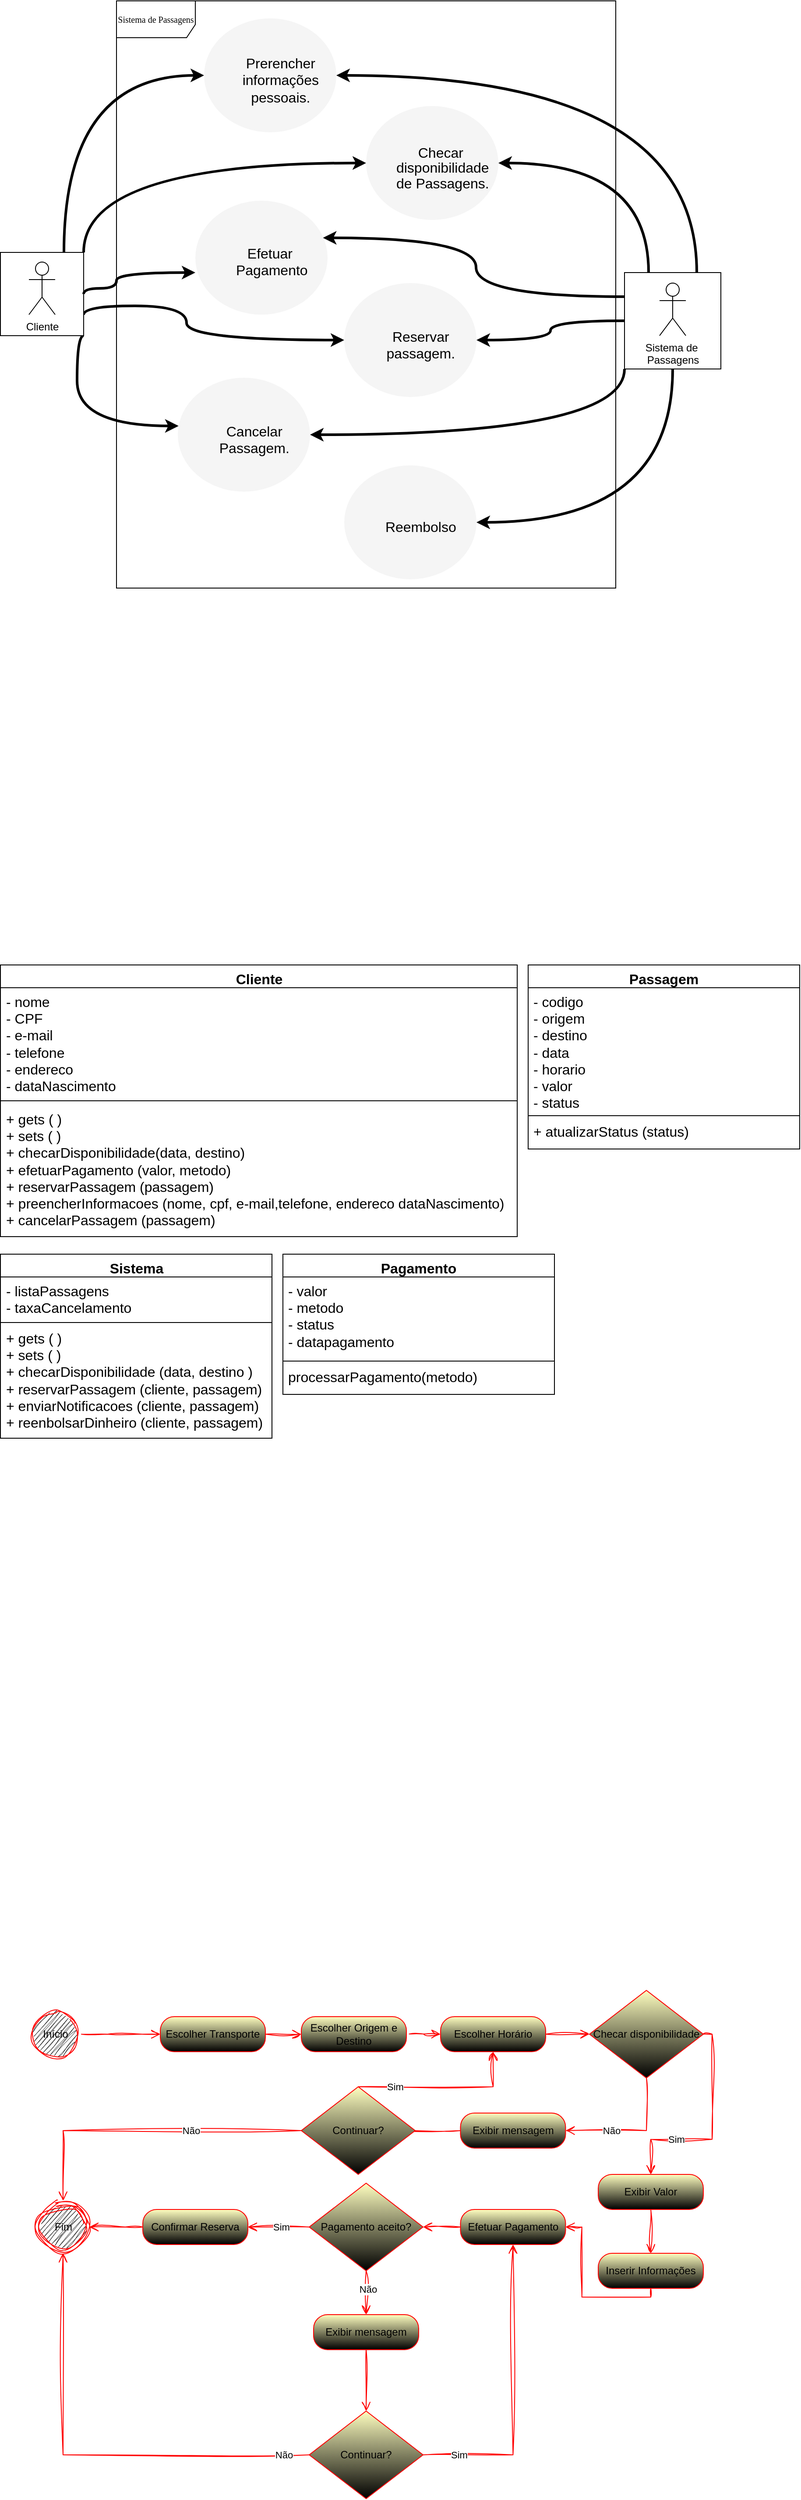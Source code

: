 <mxfile version="24.6.4" type="device">
  <diagram name="Page-1" id="c4acf3e9-155e-7222-9cf6-157b1a14988f">
    <mxGraphModel dx="1154" dy="600" grid="1" gridSize="10" guides="1" tooltips="1" connect="1" arrows="1" fold="1" page="0" pageScale="1" pageWidth="850" pageHeight="1100" background="none" math="0" shadow="0">
      <root>
        <mxCell id="0" />
        <mxCell id="1" parent="0" />
        <mxCell id="17acba5748e5396b-1" value="Sistema de Passagens" style="shape=umlFrame;whiteSpace=wrap;html=1;rounded=0;shadow=0;comic=0;labelBackgroundColor=none;strokeWidth=1;fontFamily=Verdana;fontSize=10;align=center;width=90;height=42;fillColor=default;" parent="1" vertex="1">
          <mxGeometry x="140" y="20" width="570" height="670" as="geometry" />
        </mxCell>
        <mxCell id="Fdu1VRGCA2Ps9BTlmuT--30" style="edgeStyle=orthogonalEdgeStyle;shape=connector;curved=1;rounded=0;orthogonalLoop=1;jettySize=auto;html=1;exitX=0.75;exitY=0;exitDx=0;exitDy=0;entryX=1;entryY=0.5;entryDx=0;entryDy=0;strokeColor=default;strokeWidth=3;align=center;verticalAlign=middle;fontFamily=Helvetica;fontSize=11;fontColor=default;labelBackgroundColor=default;endArrow=classic;" parent="1" source="Fdu1VRGCA2Ps9BTlmuT--29" target="Fdu1VRGCA2Ps9BTlmuT--11" edge="1">
          <mxGeometry relative="1" as="geometry" />
        </mxCell>
        <mxCell id="Fdu1VRGCA2Ps9BTlmuT--31" style="edgeStyle=orthogonalEdgeStyle;shape=connector;curved=1;rounded=0;orthogonalLoop=1;jettySize=auto;html=1;exitX=0.25;exitY=0;exitDx=0;exitDy=0;entryX=1;entryY=0.5;entryDx=0;entryDy=0;strokeColor=default;strokeWidth=3;align=center;verticalAlign=middle;fontFamily=Helvetica;fontSize=11;fontColor=default;labelBackgroundColor=default;endArrow=classic;" parent="1" source="Fdu1VRGCA2Ps9BTlmuT--29" target="Fdu1VRGCA2Ps9BTlmuT--7" edge="1">
          <mxGeometry relative="1" as="geometry" />
        </mxCell>
        <mxCell id="Fdu1VRGCA2Ps9BTlmuT--33" style="edgeStyle=orthogonalEdgeStyle;shape=connector;curved=1;rounded=0;orthogonalLoop=1;jettySize=auto;html=1;exitX=0;exitY=0.5;exitDx=0;exitDy=0;strokeColor=default;strokeWidth=3;align=center;verticalAlign=middle;fontFamily=Helvetica;fontSize=11;fontColor=default;labelBackgroundColor=default;endArrow=classic;" parent="1" source="Fdu1VRGCA2Ps9BTlmuT--29" target="Fdu1VRGCA2Ps9BTlmuT--10" edge="1">
          <mxGeometry relative="1" as="geometry" />
        </mxCell>
        <mxCell id="Fdu1VRGCA2Ps9BTlmuT--34" style="edgeStyle=orthogonalEdgeStyle;shape=connector;curved=1;rounded=0;orthogonalLoop=1;jettySize=auto;html=1;exitX=0;exitY=1;exitDx=0;exitDy=0;entryX=1;entryY=0.5;entryDx=0;entryDy=0;strokeColor=default;strokeWidth=3;align=center;verticalAlign=middle;fontFamily=Helvetica;fontSize=11;fontColor=default;labelBackgroundColor=default;endArrow=classic;" parent="1" source="Fdu1VRGCA2Ps9BTlmuT--29" target="Fdu1VRGCA2Ps9BTlmuT--12" edge="1">
          <mxGeometry relative="1" as="geometry" />
        </mxCell>
        <mxCell id="Fdu1VRGCA2Ps9BTlmuT--35" style="edgeStyle=orthogonalEdgeStyle;shape=connector;curved=1;rounded=0;orthogonalLoop=1;jettySize=auto;html=1;exitX=0.5;exitY=1;exitDx=0;exitDy=0;entryX=1;entryY=0.5;entryDx=0;entryDy=0;strokeColor=default;strokeWidth=3;align=center;verticalAlign=middle;fontFamily=Helvetica;fontSize=11;fontColor=default;labelBackgroundColor=default;endArrow=classic;" parent="1" source="Fdu1VRGCA2Ps9BTlmuT--29" target="Fdu1VRGCA2Ps9BTlmuT--14" edge="1">
          <mxGeometry relative="1" as="geometry" />
        </mxCell>
        <mxCell id="Fdu1VRGCA2Ps9BTlmuT--29" value="" style="whiteSpace=wrap;html=1;aspect=fixed;fontFamily=Helvetica;fontSize=11;fontColor=default;labelBackgroundColor=default;" parent="1" vertex="1">
          <mxGeometry x="720" y="330" width="110" height="110" as="geometry" />
        </mxCell>
        <mxCell id="Fdu1VRGCA2Ps9BTlmuT--24" style="edgeStyle=orthogonalEdgeStyle;rounded=0;orthogonalLoop=1;jettySize=auto;html=1;exitX=1;exitY=1;exitDx=0;exitDy=0;curved=1;strokeWidth=3;" parent="1" source="Fdu1VRGCA2Ps9BTlmuT--20" target="Fdu1VRGCA2Ps9BTlmuT--12" edge="1">
          <mxGeometry relative="1" as="geometry">
            <Array as="points">
              <mxPoint x="95" y="505" />
            </Array>
          </mxGeometry>
        </mxCell>
        <mxCell id="Fdu1VRGCA2Ps9BTlmuT--25" style="edgeStyle=orthogonalEdgeStyle;shape=connector;curved=1;rounded=0;orthogonalLoop=1;jettySize=auto;html=1;exitX=1;exitY=0.75;exitDx=0;exitDy=0;strokeColor=default;strokeWidth=3;align=center;verticalAlign=middle;fontFamily=Helvetica;fontSize=11;fontColor=default;labelBackgroundColor=default;endArrow=classic;" parent="1" source="Fdu1VRGCA2Ps9BTlmuT--20" target="Fdu1VRGCA2Ps9BTlmuT--10" edge="1">
          <mxGeometry relative="1" as="geometry">
            <Array as="points">
              <mxPoint x="220" y="368" />
              <mxPoint x="220" y="407" />
            </Array>
          </mxGeometry>
        </mxCell>
        <mxCell id="Fdu1VRGCA2Ps9BTlmuT--28" style="edgeStyle=orthogonalEdgeStyle;shape=connector;curved=1;rounded=0;orthogonalLoop=1;jettySize=auto;html=1;exitX=1;exitY=0;exitDx=0;exitDy=0;entryX=0;entryY=0.5;entryDx=0;entryDy=0;strokeColor=default;strokeWidth=3;align=center;verticalAlign=middle;fontFamily=Helvetica;fontSize=11;fontColor=default;labelBackgroundColor=default;endArrow=classic;" parent="1" source="Fdu1VRGCA2Ps9BTlmuT--20" target="Fdu1VRGCA2Ps9BTlmuT--7" edge="1">
          <mxGeometry relative="1" as="geometry" />
        </mxCell>
        <mxCell id="Fdu1VRGCA2Ps9BTlmuT--20" value="" style="whiteSpace=wrap;html=1;aspect=fixed;" parent="1" vertex="1">
          <mxGeometry x="7.5" y="307" width="95" height="95" as="geometry" />
        </mxCell>
        <mxCell id="Fdu1VRGCA2Ps9BTlmuT--18" style="edgeStyle=orthogonalEdgeStyle;rounded=1;orthogonalLoop=1;jettySize=auto;html=1;curved=1;startArrow=none;startFill=0;strokeColor=default;strokeWidth=3;fontSize=8;" parent="1" source="Fdu1VRGCA2Ps9BTlmuT--20" target="Fdu1VRGCA2Ps9BTlmuT--11" edge="1">
          <mxGeometry relative="1" as="geometry">
            <Array as="points">
              <mxPoint x="80" y="105" />
            </Array>
          </mxGeometry>
        </mxCell>
        <mxCell id="Fdu1VRGCA2Ps9BTlmuT--1" value="Cliente" style="shape=umlActor;verticalLabelPosition=bottom;verticalAlign=top;html=1;outlineConnect=0;" parent="1" vertex="1">
          <mxGeometry x="40" y="318" width="30" height="60" as="geometry" />
        </mxCell>
        <mxCell id="Fdu1VRGCA2Ps9BTlmuT--2" value="Sistema de&amp;nbsp;&lt;div&gt;Passagens&lt;/div&gt;" style="shape=umlActor;verticalLabelPosition=bottom;verticalAlign=top;html=1;outlineConnect=0;" parent="1" vertex="1">
          <mxGeometry x="760" y="342" width="30" height="60" as="geometry" />
        </mxCell>
        <mxCell id="Fdu1VRGCA2Ps9BTlmuT--7" value="&lt;p style=&quot;line-height: 1.5px; margin-bottom: 0cm; direction: ltr; background: transparent; color: rgb(0, 0, 0); font-size: medium; margin-left: 1.27cm; text-indent: -0.64cm; margin-top: 0.42cm;&quot;&gt;&lt;font color=&quot;#000000&quot;&gt;&lt;font face=&quot;Arial, serif&quot;&gt;&lt;font style=&quot;font-size: 12pt;&quot;&gt;&lt;span lang=&quot;pt-BR&quot;&gt;Checar&amp;nbsp;&lt;/span&gt;&lt;/font&gt;&lt;/font&gt;&lt;/font&gt;&lt;/p&gt;&lt;p style=&quot;line-height: 1.5px; margin-bottom: 0cm; direction: ltr; background: transparent; color: rgb(0, 0, 0); font-size: medium; margin-left: 1.27cm; text-indent: -0.64cm; margin-top: 0.42cm;&quot;&gt;&lt;font color=&quot;#000000&quot;&gt;&lt;font face=&quot;Arial, serif&quot;&gt;&lt;font style=&quot;font-size: 12pt;&quot;&gt;&lt;span lang=&quot;pt-BR&quot;&gt;disponibilidade&lt;/span&gt;&lt;/font&gt;&lt;/font&gt;&lt;/font&gt;&lt;/p&gt;&lt;p style=&quot;line-height: 1.5px; margin-bottom: 0cm; direction: ltr; background: transparent; color: rgb(0, 0, 0); font-size: medium; margin-left: 1.27cm; text-indent: -0.64cm; margin-top: 0.42cm;&quot;&gt;&lt;font color=&quot;#000000&quot;&gt;&lt;font face=&quot;Arial, serif&quot;&gt;&lt;font style=&quot;font-size: 12pt;&quot;&gt;&lt;span lang=&quot;pt-BR&quot;&gt;de Passagens.&lt;/span&gt;&lt;/font&gt;&lt;/font&gt;&lt;/font&gt;&lt;/p&gt;" style="ellipse;whiteSpace=wrap;html=1;fillColor=#f5f5f5;fontColor=#333333;strokeColor=none;fillStyle=auto;align=center;" parent="1" vertex="1">
          <mxGeometry x="425" y="140" width="151" height="130" as="geometry" />
        </mxCell>
        <mxCell id="Fdu1VRGCA2Ps9BTlmuT--9" value="&lt;p style=&quot;line-height: 1.5px; margin-bottom: 0cm; direction: ltr; background: transparent; color: rgb(0, 0, 0); margin-left: 1.27cm; text-indent: -0.64cm; margin-top: 0.42cm;&quot;&gt;&lt;font face=&quot;Arial, serif&quot;&gt;&lt;span style=&quot;font-size: 16px;&quot;&gt;Efetuar&amp;nbsp;&lt;/span&gt;&lt;/font&gt;&lt;/p&gt;&lt;p style=&quot;line-height: 1.5px; margin-bottom: 0cm; direction: ltr; background: transparent; color: rgb(0, 0, 0); margin-left: 1.27cm; text-indent: -0.64cm; margin-top: 0.42cm;&quot;&gt;&lt;font face=&quot;Arial, serif&quot;&gt;&lt;span style=&quot;font-size: 16px;&quot;&gt;Pagamento&lt;/span&gt;&lt;/font&gt;&lt;span style=&quot;color: rgba(0, 0, 0, 0); font-family: monospace; font-size: 0px; text-align: start; text-wrap: nowrap; background-color: initial;&quot;&gt;%3CmxGraphModel%3E%3Croot%3E%3CmxCell%20id%3D%220%22%2F%3E%3CmxCell%20id%3D%221%22%20parent%3D%220%22%2F%3E%3CmxCell%20id%3D%222%22%20value%3D%22%26lt%3Bp%20style%3D%26quot%3Bline-height%3A%201.5px%3B%20margin-bottom%3A%200cm%3B%20direction%3A%20ltr%3B%20background%3A%20transparent%3B%20color%3A%20rgb(0%2C%200%2C%200)%3B%20font-size%3A%20medium%3B%20margin-left%3A%201.27cm%3B%20text-indent%3A%20-0.64cm%3B%20margin-top%3A%200.42cm%3B%26quot%3B%26gt%3B%26lt%3Bfont%20color%3D%26quot%3B%23000000%26quot%3B%26gt%3B%26lt%3Bfont%20face%3D%26quot%3BArial%2C%20serif%26quot%3B%26gt%3B%26lt%3Bfont%20style%3D%26quot%3Bfont-size%3A%2012pt%3B%26quot%3B%26gt%3B%26lt%3Bspan%20lang%3D%26quot%3Bpt-BR%26quot%3B%26gt%3BChecar%26amp%3Bnbsp%3B%26lt%3B%2Fspan%26gt%3B%26lt%3B%2Ffont%26gt%3B%26lt%3B%2Ffont%26gt%3B%26lt%3B%2Ffont%26gt%3B%26lt%3B%2Fp%26gt%3B%26lt%3Bp%20style%3D%26quot%3Bline-height%3A%201.5px%3B%20margin-bottom%3A%200cm%3B%20direction%3A%20ltr%3B%20background%3A%20transparent%3B%20color%3A%20rgb(0%2C%200%2C%200)%3B%20font-size%3A%20medium%3B%20margin-left%3A%201.27cm%3B%20text-indent%3A%20-0.64cm%3B%20margin-top%3A%200.42cm%3B%26quot%3B%26gt%3B%26lt%3Bfont%20color%3D%26quot%3B%23000000%26quot%3B%26gt%3B%26lt%3Bfont%20face%3D%26quot%3BArial%2C%20serif%26quot%3B%26gt%3B%26lt%3Bfont%20style%3D%26quot%3Bfont-size%3A%2012pt%3B%26quot%3B%26gt%3B%26lt%3Bspan%20lang%3D%26quot%3Bpt-BR%26quot%3B%26gt%3Bdisponibilidade%26lt%3B%2Fspan%26gt%3B%26lt%3B%2Ffont%26gt%3B%26lt%3B%2Ffont%26gt%3B%26lt%3B%2Ffont%26gt%3B%26lt%3B%2Fp%26gt%3B%26lt%3Bp%20style%3D%26quot%3Bline-height%3A%201.5px%3B%20margin-bottom%3A%200cm%3B%20direction%3A%20ltr%3B%20background%3A%20transparent%3B%20color%3A%20rgb(0%2C%200%2C%200)%3B%20font-size%3A%20medium%3B%20margin-left%3A%201.27cm%3B%20text-indent%3A%20-0.64cm%3B%20margin-top%3A%200.42cm%3B%26quot%3B%26gt%3B%26lt%3Bfont%20color%3D%26quot%3B%23000000%26quot%3B%26gt%3B%26lt%3Bfont%20face%3D%26quot%3BArial%2C%20serif%26quot%3B%26gt%3B%26lt%3Bfont%20style%3D%26quot%3Bfont-size%3A%2012pt%3B%26quot%3B%26gt%3B%26lt%3Bspan%20lang%3D%26quot%3Bpt-BR%26quot%3B%26gt%3Bde%20Passagens.%26lt%3B%2Fspan%26gt%3B%26lt%3B%2Ffont%26gt%3B%26lt%3B%2Ffont%26gt%3B%26lt%3B%2Ffont%26gt%3B%26lt%3B%2Fp%26gt%3B%22%20style%3D%22ellipse%3BwhiteSpace%3Dwrap%3Bhtml%3D1%3BfillColor%3D%23f5f5f5%3BfontColor%3D%23333333%3BstrokeColor%3Dnone%3BfillStyle%3Dauto%3Balign%3Dcenter%3B%22%20vertex%3D%221%22%20parent%3D%221%22%3E%3CmxGeometry%20x%3D%22129%22%20y%3D%2285%22%20width%3D%22151%22%20height%3D%22130%22%20as%3D%22geometry%22%2F%3E%3C%2FmxCell%3E%3C%2Froot%3E%3C%2FmxGraphModel%3E&lt;/span&gt;&lt;/p&gt;" style="ellipse;whiteSpace=wrap;html=1;fillColor=#f5f5f5;fontColor=#333333;strokeColor=none;fillStyle=auto;align=center;" parent="1" vertex="1">
          <mxGeometry x="230" y="248" width="151" height="130" as="geometry" />
        </mxCell>
        <mxCell id="Fdu1VRGCA2Ps9BTlmuT--10" value="&lt;p style=&quot;line-height: 1.5px; margin-bottom: 0cm; direction: ltr; background: transparent; color: rgb(0, 0, 0); margin-left: 1.27cm; text-indent: -0.64cm; margin-top: 0.42cm;&quot;&gt;&lt;font face=&quot;Arial, serif&quot;&gt;&lt;span style=&quot;font-size: 16px;&quot;&gt;Reservar&lt;/span&gt;&lt;/font&gt;&lt;/p&gt;&lt;p style=&quot;line-height: 1.5px; margin-bottom: 0cm; direction: ltr; background: transparent; color: rgb(0, 0, 0); margin-left: 1.27cm; text-indent: -0.64cm; margin-top: 0.42cm;&quot;&gt;&lt;font face=&quot;Arial, serif&quot;&gt;&lt;span style=&quot;font-size: 16px;&quot;&gt;passagem.&lt;/span&gt;&lt;/font&gt;&lt;/p&gt;" style="ellipse;whiteSpace=wrap;html=1;fillColor=#f5f5f5;fontColor=#333333;strokeColor=none;fillStyle=auto;align=center;" parent="1" vertex="1">
          <mxGeometry x="400" y="342" width="151" height="130" as="geometry" />
        </mxCell>
        <mxCell id="Fdu1VRGCA2Ps9BTlmuT--11" value="&lt;p style=&quot;line-height: 1.5px; margin-bottom: 0cm; direction: ltr; background: transparent; color: rgb(0, 0, 0); margin-left: 1.27cm; text-indent: -0.64cm; margin-top: 0.42cm;&quot;&gt;&lt;span style=&quot;font-size: 16px; font-family: Arial, serif; background-color: transparent; text-indent: -0.64cm;&quot;&gt;Prerencher&lt;/span&gt;&lt;/p&gt;&lt;p style=&quot;line-height: 1.5px; margin-bottom: 0cm; direction: ltr; background: transparent; color: rgb(0, 0, 0); margin-left: 1.27cm; text-indent: -0.64cm; margin-top: 0.42cm;&quot;&gt;&lt;span style=&quot;font-size: 16px; font-family: Arial, serif; background-color: transparent; text-indent: -0.64cm;&quot;&gt;informações&lt;/span&gt;&lt;/p&gt;&lt;p style=&quot;line-height: 1.5px; margin-bottom: 0cm; direction: ltr; background: transparent; color: rgb(0, 0, 0); margin-left: 1.27cm; text-indent: -0.64cm; margin-top: 0.42cm;&quot;&gt;&lt;span style=&quot;font-size: 16px; font-family: Arial, serif; background-color: transparent; text-indent: -0.64cm;&quot;&gt;pessoais.&lt;/span&gt;&lt;br&gt;&lt;/p&gt;" style="ellipse;whiteSpace=wrap;html=1;fillColor=#f5f5f5;fontColor=#333333;strokeColor=none;fillStyle=auto;align=center;" parent="1" vertex="1">
          <mxGeometry x="240" y="40" width="151" height="130" as="geometry" />
        </mxCell>
        <mxCell id="Fdu1VRGCA2Ps9BTlmuT--12" value="&lt;p style=&quot;line-height: 1.5px; margin-bottom: 0cm; direction: ltr; background: transparent; color: rgb(0, 0, 0); margin-left: 1.27cm; text-indent: -0.64cm; margin-top: 0.42cm;&quot;&gt;&lt;font face=&quot;Arial, serif&quot;&gt;&lt;span style=&quot;font-size: 16px;&quot;&gt;Cancelar&lt;/span&gt;&lt;/font&gt;&lt;/p&gt;&lt;p style=&quot;line-height: 1.5px; margin-bottom: 0cm; direction: ltr; background: transparent; color: rgb(0, 0, 0); margin-left: 1.27cm; text-indent: -0.64cm; margin-top: 0.42cm;&quot;&gt;&lt;font face=&quot;Arial, serif&quot;&gt;&lt;span style=&quot;font-size: 16px;&quot;&gt;Passagem.&lt;/span&gt;&lt;/font&gt;&lt;/p&gt;" style="ellipse;whiteSpace=wrap;html=1;fillColor=#f5f5f5;fontColor=#333333;strokeColor=none;fillStyle=auto;align=center;" parent="1" vertex="1">
          <mxGeometry x="210" y="450" width="151" height="130" as="geometry" />
        </mxCell>
        <mxCell id="Fdu1VRGCA2Ps9BTlmuT--14" value="&lt;p style=&quot;line-height: 1.5px; margin-bottom: 0cm; direction: ltr; background: transparent; color: rgb(0, 0, 0); margin-left: 1.27cm; text-indent: -0.64cm; margin-top: 0.42cm;&quot;&gt;&lt;font face=&quot;Arial, serif&quot;&gt;&lt;span style=&quot;font-size: 16px;&quot;&gt;Reembolso&lt;/span&gt;&lt;/font&gt;&lt;/p&gt;" style="ellipse;whiteSpace=wrap;html=1;fillColor=#f5f5f5;fontColor=#333333;strokeColor=none;fillStyle=auto;align=center;" parent="1" vertex="1">
          <mxGeometry x="400" y="550" width="151" height="130" as="geometry" />
        </mxCell>
        <mxCell id="Fdu1VRGCA2Ps9BTlmuT--21" style="edgeStyle=orthogonalEdgeStyle;rounded=0;orthogonalLoop=1;jettySize=auto;html=1;exitX=1;exitY=0.5;exitDx=0;exitDy=0;entryX=0;entryY=0.631;entryDx=0;entryDy=0;entryPerimeter=0;strokeWidth=3;curved=1;" parent="1" source="Fdu1VRGCA2Ps9BTlmuT--20" target="Fdu1VRGCA2Ps9BTlmuT--9" edge="1">
          <mxGeometry relative="1" as="geometry">
            <Array as="points">
              <mxPoint x="140" y="348" />
              <mxPoint x="140" y="330" />
            </Array>
          </mxGeometry>
        </mxCell>
        <mxCell id="Fdu1VRGCA2Ps9BTlmuT--32" style="edgeStyle=orthogonalEdgeStyle;shape=connector;curved=1;rounded=0;orthogonalLoop=1;jettySize=auto;html=1;exitX=0;exitY=0.25;exitDx=0;exitDy=0;entryX=0.965;entryY=0.326;entryDx=0;entryDy=0;entryPerimeter=0;strokeColor=default;strokeWidth=3;align=center;verticalAlign=middle;fontFamily=Helvetica;fontSize=11;fontColor=default;labelBackgroundColor=default;endArrow=classic;" parent="1" source="Fdu1VRGCA2Ps9BTlmuT--29" target="Fdu1VRGCA2Ps9BTlmuT--9" edge="1">
          <mxGeometry relative="1" as="geometry" />
        </mxCell>
        <mxCell id="vn2b9EttXolaEtq-I-nh-15" value="Cliente" style="swimlane;fontStyle=1;align=center;verticalAlign=top;childLayout=stackLayout;horizontal=1;startSize=26;horizontalStack=0;resizeParent=1;resizeParentMax=0;resizeLast=0;collapsible=1;marginBottom=0;whiteSpace=wrap;html=1;fontSize=16;spacingTop=0;" parent="1" vertex="1">
          <mxGeometry x="7.5" y="1120" width="590" height="310" as="geometry" />
        </mxCell>
        <mxCell id="vn2b9EttXolaEtq-I-nh-16" value="- nome&lt;div style=&quot;font-size: 16px;&quot;&gt;- CPF&lt;/div&gt;&lt;div style=&quot;font-size: 16px;&quot;&gt;- e-mail&lt;/div&gt;&lt;div style=&quot;font-size: 16px;&quot;&gt;- telefone&lt;/div&gt;&lt;div style=&quot;font-size: 16px;&quot;&gt;- endereco&lt;/div&gt;&lt;div style=&quot;font-size: 16px;&quot;&gt;- dataNascimento&lt;/div&gt;" style="text;strokeColor=none;fillColor=none;align=left;verticalAlign=top;spacingLeft=4;spacingRight=4;overflow=hidden;rotatable=0;points=[[0,0.5],[1,0.5]];portConstraint=eastwest;whiteSpace=wrap;html=1;fontSize=16;spacingTop=0;" parent="vn2b9EttXolaEtq-I-nh-15" vertex="1">
          <mxGeometry y="26" width="590" height="124" as="geometry" />
        </mxCell>
        <mxCell id="vn2b9EttXolaEtq-I-nh-17" value="" style="line;strokeWidth=1;fillColor=none;align=left;verticalAlign=middle;spacingTop=0;spacingLeft=3;spacingRight=3;rotatable=0;labelPosition=right;points=[];portConstraint=eastwest;strokeColor=inherit;fontSize=16;" parent="vn2b9EttXolaEtq-I-nh-15" vertex="1">
          <mxGeometry y="150" width="590" height="10" as="geometry" />
        </mxCell>
        <mxCell id="vn2b9EttXolaEtq-I-nh-18" value="+ gets ( )&lt;div style=&quot;font-size: 16px;&quot;&gt;+ sets ( )&lt;br style=&quot;font-size: 16px;&quot;&gt;&lt;/div&gt;&lt;div style=&quot;font-size: 16px;&quot;&gt;+ checarDisponibilidade(data, destino)&lt;/div&gt;&lt;div style=&quot;font-size: 16px;&quot;&gt;+ efetuarPagamento (valor, metodo)&lt;/div&gt;&lt;div style=&quot;font-size: 16px;&quot;&gt;+ reservarPassagem (passagem)&lt;/div&gt;&lt;div style=&quot;font-size: 16px;&quot;&gt;+ preencherInformacoes (nome, cpf, e-mail,telefone, endereco dataNascimento)&lt;/div&gt;&lt;div style=&quot;font-size: 16px;&quot;&gt;+ cancelarPassagem (passagem)&lt;/div&gt;" style="text;strokeColor=none;fillColor=none;align=left;verticalAlign=top;spacingLeft=4;spacingRight=4;overflow=hidden;rotatable=0;points=[[0,0.5],[1,0.5]];portConstraint=eastwest;whiteSpace=wrap;html=1;fontSize=16;spacingTop=0;" parent="vn2b9EttXolaEtq-I-nh-15" vertex="1">
          <mxGeometry y="160" width="590" height="150" as="geometry" />
        </mxCell>
        <mxCell id="vn2b9EttXolaEtq-I-nh-19" value="Sistema" style="swimlane;fontStyle=1;align=center;verticalAlign=top;childLayout=stackLayout;horizontal=1;startSize=26;horizontalStack=0;resizeParent=1;resizeParentMax=0;resizeLast=0;collapsible=1;marginBottom=0;whiteSpace=wrap;html=1;fontSize=16;spacingTop=0;" parent="1" vertex="1">
          <mxGeometry x="7.5" y="1450" width="310" height="210" as="geometry" />
        </mxCell>
        <mxCell id="vn2b9EttXolaEtq-I-nh-20" value="- listaPassagens&lt;div style=&quot;font-size: 16px;&quot;&gt;- taxaCancelamento&lt;/div&gt;" style="text;strokeColor=none;fillColor=none;align=left;verticalAlign=top;spacingLeft=4;spacingRight=4;overflow=hidden;rotatable=0;points=[[0,0.5],[1,0.5]];portConstraint=eastwest;whiteSpace=wrap;html=1;fontSize=16;spacingTop=0;" parent="vn2b9EttXolaEtq-I-nh-19" vertex="1">
          <mxGeometry y="26" width="310" height="50" as="geometry" />
        </mxCell>
        <mxCell id="vn2b9EttXolaEtq-I-nh-21" value="" style="line;strokeWidth=1;fillColor=none;align=left;verticalAlign=middle;spacingTop=0;spacingLeft=3;spacingRight=3;rotatable=0;labelPosition=right;points=[];portConstraint=eastwest;strokeColor=inherit;fontSize=16;" parent="vn2b9EttXolaEtq-I-nh-19" vertex="1">
          <mxGeometry y="76" width="310" height="4" as="geometry" />
        </mxCell>
        <mxCell id="vn2b9EttXolaEtq-I-nh-22" value="+ gets ( )&lt;div style=&quot;font-size: 16px;&quot;&gt;+ sets ( )&lt;br style=&quot;font-size: 16px;&quot;&gt;&lt;/div&gt;&lt;div style=&quot;font-size: 16px;&quot;&gt;+ checarDisponibilidade (data, destino )&lt;/div&gt;&lt;div style=&quot;font-size: 16px;&quot;&gt;&lt;span style=&quot;background-color: initial;&quot;&gt;+ reservarPassagem (cliente, passagem)&lt;/span&gt;&lt;br&gt;&lt;/div&gt;&lt;div&gt;&lt;span style=&quot;background-color: initial;&quot;&gt;+ enviarNotificacoes (cliente, passagem)&lt;/span&gt;&lt;br&gt;&lt;/div&gt;&lt;div style=&quot;font-size: 16px;&quot;&gt;+ reenbolsarDinheiro (cliente, passagem)&lt;/div&gt;" style="text;strokeColor=none;fillColor=none;align=left;verticalAlign=top;spacingLeft=4;spacingRight=4;overflow=hidden;rotatable=0;points=[[0,0.5],[1,0.5]];portConstraint=eastwest;whiteSpace=wrap;html=1;fontSize=16;spacingTop=0;" parent="vn2b9EttXolaEtq-I-nh-19" vertex="1">
          <mxGeometry y="80" width="310" height="130" as="geometry" />
        </mxCell>
        <mxCell id="vn2b9EttXolaEtq-I-nh-23" value="Início" style="ellipse;html=1;shape=startState;fillColor=#000000;strokeColor=#ff0000;sketch=1;curveFitting=1;jiggle=2;shadow=0;" parent="1" vertex="1">
          <mxGeometry x="40" y="2310" width="60" height="60" as="geometry" />
        </mxCell>
        <mxCell id="vn2b9EttXolaEtq-I-nh-24" value="" style="edgeStyle=orthogonalEdgeStyle;html=1;verticalAlign=bottom;endArrow=open;endSize=8;strokeColor=#ff0000;rounded=0;sketch=1;curveFitting=1;jiggle=2;shadow=0;" parent="1" source="vn2b9EttXolaEtq-I-nh-23" edge="1">
          <mxGeometry relative="1" as="geometry">
            <mxPoint x="190" y="2340" as="targetPoint" />
            <Array as="points">
              <mxPoint x="130" y="2340" />
              <mxPoint x="130" y="2340" />
            </Array>
          </mxGeometry>
        </mxCell>
        <mxCell id="vn2b9EttXolaEtq-I-nh-26" value="Escolher Transporte" style="rounded=1;whiteSpace=wrap;html=1;arcSize=40;fontColor=#000000;fillColor=#ffffc0;strokeColor=#ff0000;gradientColor=default;glass=0;shadow=0;snapToPoint=0;" parent="1" vertex="1">
          <mxGeometry x="190" y="2320" width="120" height="40" as="geometry" />
        </mxCell>
        <mxCell id="vn2b9EttXolaEtq-I-nh-27" value="" style="edgeStyle=orthogonalEdgeStyle;html=1;verticalAlign=bottom;endArrow=open;endSize=8;strokeColor=#ff0000;rounded=0;entryX=0;entryY=0.5;entryDx=0;entryDy=0;shadow=0;sketch=1;curveFitting=1;jiggle=2;snapToPoint=0;" parent="1" source="vn2b9EttXolaEtq-I-nh-26" target="vn2b9EttXolaEtq-I-nh-28" edge="1">
          <mxGeometry relative="1" as="geometry">
            <mxPoint x="250" y="2420" as="targetPoint" />
          </mxGeometry>
        </mxCell>
        <mxCell id="vn2b9EttXolaEtq-I-nh-28" value="Escolher Origem e Destino" style="rounded=1;whiteSpace=wrap;html=1;arcSize=40;fontColor=#000000;fillColor=#ffffc0;strokeColor=#ff0000;gradientColor=default;shadow=0;snapToPoint=0;" parent="1" vertex="1">
          <mxGeometry x="351" y="2320" width="120" height="40" as="geometry" />
        </mxCell>
        <mxCell id="vn2b9EttXolaEtq-I-nh-29" value="" style="edgeStyle=orthogonalEdgeStyle;html=1;verticalAlign=bottom;endArrow=open;endSize=8;strokeColor=#ff0000;rounded=0;exitX=1.027;exitY=0.495;exitDx=0;exitDy=0;exitPerimeter=0;shadow=0;sketch=1;curveFitting=1;jiggle=2;snapToPoint=0;entryX=0;entryY=0.5;entryDx=0;entryDy=0;" parent="1" source="vn2b9EttXolaEtq-I-nh-28" target="SCmcYwnKsLg2gEyLOQu2-11" edge="1">
          <mxGeometry relative="1" as="geometry">
            <mxPoint x="510" y="2340" as="targetPoint" />
            <Array as="points" />
          </mxGeometry>
        </mxCell>
        <mxCell id="vn2b9EttXolaEtq-I-nh-30" value="Exibir Valor" style="rounded=1;whiteSpace=wrap;html=1;arcSize=40;fontColor=#000000;fillColor=#ffffc0;strokeColor=#ff0000;gradientColor=default;shadow=0;snapToPoint=0;" parent="1" vertex="1">
          <mxGeometry x="690" y="2499.97" width="120" height="40" as="geometry" />
        </mxCell>
        <mxCell id="vn2b9EttXolaEtq-I-nh-31" value="" style="edgeStyle=orthogonalEdgeStyle;html=1;verticalAlign=bottom;endArrow=open;endSize=8;strokeColor=#ff0000;rounded=0;entryX=0.5;entryY=0;entryDx=0;entryDy=0;shadow=0;sketch=1;curveFitting=1;jiggle=2;snapToPoint=0;" parent="1" source="vn2b9EttXolaEtq-I-nh-30" target="SCmcYwnKsLg2gEyLOQu2-34" edge="1">
          <mxGeometry relative="1" as="geometry">
            <mxPoint x="394.5" y="2780" as="targetPoint" />
          </mxGeometry>
        </mxCell>
        <mxCell id="vn2b9EttXolaEtq-I-nh-32" value="Efetuar Pagamento" style="rounded=1;whiteSpace=wrap;html=1;arcSize=40;fontColor=#000000;fillColor=#ffffc0;strokeColor=#ff0000;gradientColor=default;shadow=0;snapToPoint=0;" parent="1" vertex="1">
          <mxGeometry x="532.71" y="2539.97" width="120" height="40" as="geometry" />
        </mxCell>
        <mxCell id="vn2b9EttXolaEtq-I-nh-33" value="" style="edgeStyle=orthogonalEdgeStyle;html=1;verticalAlign=bottom;endArrow=open;endSize=8;strokeColor=#ff0000;rounded=0;exitX=0;exitY=0.5;exitDx=0;exitDy=0;entryX=1;entryY=0.5;entryDx=0;entryDy=0;shadow=0;sketch=1;curveFitting=1;jiggle=2;snapToPoint=0;" parent="1" source="vn2b9EttXolaEtq-I-nh-32" target="vn2b9EttXolaEtq-I-nh-36" edge="1">
          <mxGeometry relative="1" as="geometry">
            <mxPoint x="780" y="2669.97" as="targetPoint" />
          </mxGeometry>
        </mxCell>
        <mxCell id="vn2b9EttXolaEtq-I-nh-36" value="Pagamento aceito?" style="rhombus;whiteSpace=wrap;html=1;fontColor=#000000;fillColor=#ffffc0;strokeColor=#ff0000;gradientColor=default;shadow=0;snapToPoint=0;" parent="1" vertex="1">
          <mxGeometry x="360" y="2510" width="130" height="100" as="geometry" />
        </mxCell>
        <mxCell id="vn2b9EttXolaEtq-I-nh-38" value="" style="edgeStyle=orthogonalEdgeStyle;html=1;align=left;verticalAlign=top;endArrow=open;endSize=8;strokeColor=#ff0000;rounded=0;entryX=1;entryY=0.5;entryDx=0;entryDy=0;shadow=0;sketch=1;curveFitting=1;jiggle=2;snapToPoint=0;" parent="1" source="vn2b9EttXolaEtq-I-nh-36" target="vn2b9EttXolaEtq-I-nh-42" edge="1">
          <mxGeometry x="-1" relative="1" as="geometry">
            <mxPoint x="484.5" y="2739.97" as="targetPoint" />
            <mxPoint as="offset" />
          </mxGeometry>
        </mxCell>
        <mxCell id="vn2b9EttXolaEtq-I-nh-48" value="Sim" style="edgeLabel;html=1;align=center;verticalAlign=middle;resizable=0;points=[];" parent="vn2b9EttXolaEtq-I-nh-38" vertex="1" connectable="0">
          <mxGeometry x="-0.092" y="-1" relative="1" as="geometry">
            <mxPoint y="1" as="offset" />
          </mxGeometry>
        </mxCell>
        <mxCell id="vn2b9EttXolaEtq-I-nh-41" value="Fim" style="ellipse;html=1;shape=endState;fillColor=#000000;strokeColor=#ff0000;sketch=1;curveFitting=1;jiggle=2;" parent="1" vertex="1">
          <mxGeometry x="49" y="2530" width="60" height="60" as="geometry" />
        </mxCell>
        <mxCell id="vn2b9EttXolaEtq-I-nh-42" value="Confirmar Reserva" style="rounded=1;whiteSpace=wrap;html=1;arcSize=40;fontColor=#000000;fillColor=#ffffc0;strokeColor=#ff0000;gradientColor=default;snapToPoint=0;shadow=0;" parent="1" vertex="1">
          <mxGeometry x="170" y="2539.97" width="120" height="40" as="geometry" />
        </mxCell>
        <mxCell id="vn2b9EttXolaEtq-I-nh-43" value="Exibir mensagem" style="rounded=1;whiteSpace=wrap;html=1;arcSize=40;fontColor=#000000;fillColor=#ffffc0;strokeColor=#ff0000;gradientColor=default;snapToPoint=0;shadow=0;" parent="1" vertex="1">
          <mxGeometry x="365" y="2659.97" width="120" height="40" as="geometry" />
        </mxCell>
        <mxCell id="vn2b9EttXolaEtq-I-nh-45" value="" style="edgeStyle=orthogonalEdgeStyle;html=1;verticalAlign=bottom;endArrow=open;endSize=8;strokeColor=#ff0000;rounded=0;sketch=1;curveFitting=1;jiggle=2;shadow=0;entryX=1;entryY=0.5;entryDx=0;entryDy=0;exitX=0;exitY=0.5;exitDx=0;exitDy=0;" parent="1" source="vn2b9EttXolaEtq-I-nh-42" target="vn2b9EttXolaEtq-I-nh-41" edge="1">
          <mxGeometry relative="1" as="geometry">
            <mxPoint x="294" y="2589.73" as="targetPoint" />
            <mxPoint x="209" y="2579.97" as="sourcePoint" />
            <Array as="points">
              <mxPoint x="150" y="2560" />
              <mxPoint x="150" y="2560" />
            </Array>
          </mxGeometry>
        </mxCell>
        <mxCell id="SCmcYwnKsLg2gEyLOQu2-2" value="Passagem" style="swimlane;fontStyle=1;align=center;verticalAlign=top;childLayout=stackLayout;horizontal=1;startSize=26;horizontalStack=0;resizeParent=1;resizeParentMax=0;resizeLast=0;collapsible=1;marginBottom=0;whiteSpace=wrap;html=1;fontSize=16;spacingTop=0;" parent="1" vertex="1">
          <mxGeometry x="610" y="1120" width="310" height="210" as="geometry" />
        </mxCell>
        <mxCell id="SCmcYwnKsLg2gEyLOQu2-3" value="- codigo&lt;div&gt;- origem&lt;/div&gt;&lt;div&gt;- destino&lt;/div&gt;&lt;div&gt;- data&lt;/div&gt;&lt;div&gt;- horario&lt;/div&gt;&lt;div&gt;- valor&lt;/div&gt;&lt;div&gt;- status&lt;/div&gt;" style="text;strokeColor=none;fillColor=none;align=left;verticalAlign=top;spacingLeft=4;spacingRight=4;overflow=hidden;rotatable=0;points=[[0,0.5],[1,0.5]];portConstraint=eastwest;whiteSpace=wrap;html=1;fontSize=16;spacingTop=0;" parent="SCmcYwnKsLg2gEyLOQu2-2" vertex="1">
          <mxGeometry y="26" width="310" height="144" as="geometry" />
        </mxCell>
        <mxCell id="SCmcYwnKsLg2gEyLOQu2-4" value="" style="line;strokeWidth=1;fillColor=none;align=left;verticalAlign=middle;spacingTop=0;spacingLeft=3;spacingRight=3;rotatable=0;labelPosition=right;points=[];portConstraint=eastwest;strokeColor=inherit;fontSize=16;" parent="SCmcYwnKsLg2gEyLOQu2-2" vertex="1">
          <mxGeometry y="170" width="310" height="4" as="geometry" />
        </mxCell>
        <mxCell id="SCmcYwnKsLg2gEyLOQu2-5" value="+ atualizarStatus (status)&lt;div style=&quot;font-size: 16px;&quot;&gt;&lt;br&gt;&lt;/div&gt;" style="text;strokeColor=none;fillColor=none;align=left;verticalAlign=top;spacingLeft=4;spacingRight=4;overflow=hidden;rotatable=0;points=[[0,0.5],[1,0.5]];portConstraint=eastwest;whiteSpace=wrap;html=1;fontSize=16;spacingTop=0;" parent="SCmcYwnKsLg2gEyLOQu2-2" vertex="1">
          <mxGeometry y="174" width="310" height="36" as="geometry" />
        </mxCell>
        <mxCell id="SCmcYwnKsLg2gEyLOQu2-6" value="Pagamento" style="swimlane;fontStyle=1;align=center;verticalAlign=top;childLayout=stackLayout;horizontal=1;startSize=26;horizontalStack=0;resizeParent=1;resizeParentMax=0;resizeLast=0;collapsible=1;marginBottom=0;whiteSpace=wrap;html=1;fontSize=16;spacingTop=0;" parent="1" vertex="1">
          <mxGeometry x="330" y="1450" width="310" height="160" as="geometry" />
        </mxCell>
        <mxCell id="SCmcYwnKsLg2gEyLOQu2-7" value="- valor&lt;div&gt;- metodo&lt;/div&gt;&lt;div&gt;- status&lt;/div&gt;&lt;div&gt;- datapagamento&lt;/div&gt;" style="text;strokeColor=none;fillColor=none;align=left;verticalAlign=top;spacingLeft=4;spacingRight=4;overflow=hidden;rotatable=0;points=[[0,0.5],[1,0.5]];portConstraint=eastwest;whiteSpace=wrap;html=1;fontSize=16;spacingTop=0;" parent="SCmcYwnKsLg2gEyLOQu2-6" vertex="1">
          <mxGeometry y="26" width="310" height="94" as="geometry" />
        </mxCell>
        <mxCell id="SCmcYwnKsLg2gEyLOQu2-8" value="" style="line;strokeWidth=1;fillColor=none;align=left;verticalAlign=middle;spacingTop=0;spacingLeft=3;spacingRight=3;rotatable=0;labelPosition=right;points=[];portConstraint=eastwest;strokeColor=inherit;fontSize=16;" parent="SCmcYwnKsLg2gEyLOQu2-6" vertex="1">
          <mxGeometry y="120" width="310" height="4" as="geometry" />
        </mxCell>
        <mxCell id="SCmcYwnKsLg2gEyLOQu2-9" value="&lt;div style=&quot;font-size: 16px;&quot;&gt;processarPagamento(metodo)&lt;/div&gt;" style="text;strokeColor=none;fillColor=none;align=left;verticalAlign=top;spacingLeft=4;spacingRight=4;overflow=hidden;rotatable=0;points=[[0,0.5],[1,0.5]];portConstraint=eastwest;whiteSpace=wrap;html=1;fontSize=16;spacingTop=0;" parent="SCmcYwnKsLg2gEyLOQu2-6" vertex="1">
          <mxGeometry y="124" width="310" height="36" as="geometry" />
        </mxCell>
        <mxCell id="SCmcYwnKsLg2gEyLOQu2-11" value="Escolher Horário" style="rounded=1;whiteSpace=wrap;html=1;arcSize=40;fontColor=#000000;fillColor=#ffffc0;strokeColor=#ff0000;gradientColor=default;shadow=0;snapToPoint=0;" parent="1" vertex="1">
          <mxGeometry x="510" y="2320" width="120" height="40" as="geometry" />
        </mxCell>
        <mxCell id="SCmcYwnKsLg2gEyLOQu2-14" value="" style="edgeStyle=orthogonalEdgeStyle;html=1;verticalAlign=bottom;endArrow=open;endSize=8;strokeColor=#ff0000;rounded=0;exitX=1;exitY=0.5;exitDx=0;exitDy=0;shadow=0;sketch=1;curveFitting=1;jiggle=2;snapToPoint=0;entryX=0;entryY=0.5;entryDx=0;entryDy=0;" parent="1" source="SCmcYwnKsLg2gEyLOQu2-11" target="SCmcYwnKsLg2gEyLOQu2-16" edge="1">
          <mxGeometry relative="1" as="geometry">
            <mxPoint x="670" y="2340" as="targetPoint" />
            <Array as="points" />
            <mxPoint x="469" y="2350" as="sourcePoint" />
          </mxGeometry>
        </mxCell>
        <mxCell id="SCmcYwnKsLg2gEyLOQu2-16" value="Checar disponibilidade" style="rhombus;whiteSpace=wrap;html=1;fontColor=#000000;fillColor=#ffffc0;strokeColor=#ff0000;gradientColor=default;shadow=0;snapToPoint=0;" parent="1" vertex="1">
          <mxGeometry x="680" y="2290" width="130" height="100" as="geometry" />
        </mxCell>
        <mxCell id="SCmcYwnKsLg2gEyLOQu2-19" value="" style="edgeStyle=orthogonalEdgeStyle;html=1;align=left;verticalAlign=bottom;endArrow=open;endSize=8;strokeColor=#ff0000;rounded=0;entryX=0.5;entryY=0;entryDx=0;entryDy=0;shadow=0;sketch=1;curveFitting=1;jiggle=2;snapToPoint=0;exitX=1;exitY=0.5;exitDx=0;exitDy=0;" parent="1" source="SCmcYwnKsLg2gEyLOQu2-16" target="vn2b9EttXolaEtq-I-nh-30" edge="1">
          <mxGeometry x="-1" relative="1" as="geometry">
            <mxPoint x="620" y="2420" as="targetPoint" />
            <mxPoint x="820" y="2340" as="sourcePoint" />
            <Array as="points">
              <mxPoint x="820" y="2340" />
              <mxPoint x="820" y="2460" />
              <mxPoint x="750" y="2460" />
            </Array>
          </mxGeometry>
        </mxCell>
        <mxCell id="SCmcYwnKsLg2gEyLOQu2-20" value="Sim" style="edgeLabel;html=1;align=center;verticalAlign=middle;resizable=0;points=[];" parent="SCmcYwnKsLg2gEyLOQu2-19" vertex="1" connectable="0">
          <mxGeometry x="0.309" y="-1" relative="1" as="geometry">
            <mxPoint x="-14" y="1" as="offset" />
          </mxGeometry>
        </mxCell>
        <mxCell id="SCmcYwnKsLg2gEyLOQu2-22" value="" style="edgeStyle=orthogonalEdgeStyle;html=1;align=left;verticalAlign=bottom;endArrow=open;endSize=8;strokeColor=#ff0000;rounded=0;exitX=0;exitY=0.5;exitDx=0;exitDy=0;shadow=0;sketch=1;curveFitting=1;jiggle=2;snapToPoint=0;entryX=1;entryY=0.5;entryDx=0;entryDy=0;" parent="1" source="SCmcYwnKsLg2gEyLOQu2-26" target="SCmcYwnKsLg2gEyLOQu2-24" edge="1">
          <mxGeometry x="-1" relative="1" as="geometry">
            <mxPoint x="262.71" y="2559.97" as="targetPoint" />
            <mxPoint x="572.71" y="2559.97" as="sourcePoint" />
            <Array as="points">
              <mxPoint x="452.71" y="2449.97" />
              <mxPoint x="452.71" y="2449.97" />
            </Array>
          </mxGeometry>
        </mxCell>
        <mxCell id="SCmcYwnKsLg2gEyLOQu2-24" value="Continuar?" style="rhombus;whiteSpace=wrap;html=1;fontColor=#000000;fillColor=#ffffc0;strokeColor=#ff0000;gradientColor=default;shadow=0;snapToPoint=0;" parent="1" vertex="1">
          <mxGeometry x="351" y="2399.97" width="130" height="100" as="geometry" />
        </mxCell>
        <mxCell id="SCmcYwnKsLg2gEyLOQu2-27" value="" style="edgeStyle=orthogonalEdgeStyle;html=1;align=left;verticalAlign=bottom;endArrow=open;endSize=8;strokeColor=#ff0000;rounded=0;entryX=1;entryY=0.5;entryDx=0;entryDy=0;exitX=0.5;exitY=1;exitDx=0;exitDy=0;shadow=0;sketch=1;curveFitting=1;jiggle=2;snapToPoint=0;" parent="1" source="SCmcYwnKsLg2gEyLOQu2-16" target="SCmcYwnKsLg2gEyLOQu2-26" edge="1">
          <mxGeometry x="-1" relative="1" as="geometry">
            <mxPoint x="481" y="2260" as="targetPoint" />
            <mxPoint x="735" y="2390" as="sourcePoint" />
            <Array as="points">
              <mxPoint x="745" y="2450" />
            </Array>
          </mxGeometry>
        </mxCell>
        <mxCell id="SCmcYwnKsLg2gEyLOQu2-29" value="Não" style="edgeLabel;html=1;align=center;verticalAlign=middle;resizable=0;points=[];" parent="SCmcYwnKsLg2gEyLOQu2-27" vertex="1" connectable="0">
          <mxGeometry x="0.126" relative="1" as="geometry">
            <mxPoint x="-15" as="offset" />
          </mxGeometry>
        </mxCell>
        <mxCell id="SCmcYwnKsLg2gEyLOQu2-26" value="Exibir mensagem" style="rounded=1;whiteSpace=wrap;html=1;arcSize=40;fontColor=#000000;fillColor=#ffffc0;strokeColor=#ff0000;gradientColor=default;snapToPoint=0;shadow=0;" parent="1" vertex="1">
          <mxGeometry x="532.71" y="2429.97" width="120" height="40" as="geometry" />
        </mxCell>
        <mxCell id="SCmcYwnKsLg2gEyLOQu2-30" value="" style="edgeStyle=orthogonalEdgeStyle;html=1;align=left;verticalAlign=bottom;endArrow=open;endSize=8;strokeColor=#ff0000;rounded=0;exitX=0.5;exitY=0;exitDx=0;exitDy=0;shadow=0;sketch=1;curveFitting=1;jiggle=2;snapToPoint=0;entryX=0.5;entryY=1;entryDx=0;entryDy=0;" parent="1" source="SCmcYwnKsLg2gEyLOQu2-24" target="SCmcYwnKsLg2gEyLOQu2-11" edge="1">
          <mxGeometry x="-1" relative="1" as="geometry">
            <mxPoint x="235.5" y="2509.71" as="targetPoint" />
            <mxPoint x="344.5" y="2509.71" as="sourcePoint" />
            <Array as="points">
              <mxPoint x="570" y="2400" />
            </Array>
          </mxGeometry>
        </mxCell>
        <mxCell id="SCmcYwnKsLg2gEyLOQu2-31" value="Sim" style="edgeLabel;html=1;align=center;verticalAlign=middle;resizable=0;points=[];" parent="SCmcYwnKsLg2gEyLOQu2-30" vertex="1" connectable="0">
          <mxGeometry x="-0.572" relative="1" as="geometry">
            <mxPoint as="offset" />
          </mxGeometry>
        </mxCell>
        <mxCell id="SCmcYwnKsLg2gEyLOQu2-32" value="" style="edgeStyle=orthogonalEdgeStyle;html=1;align=left;verticalAlign=bottom;endArrow=open;endSize=8;strokeColor=#ff0000;rounded=0;entryX=0.5;entryY=0;entryDx=0;entryDy=0;exitX=0;exitY=0.5;exitDx=0;exitDy=0;shadow=0;sketch=1;curveFitting=1;jiggle=2;snapToPoint=0;" parent="1" source="SCmcYwnKsLg2gEyLOQu2-24" target="vn2b9EttXolaEtq-I-nh-41" edge="1">
          <mxGeometry x="-1" relative="1" as="geometry">
            <mxPoint x="300" y="2600" as="targetPoint" />
            <mxPoint x="400" y="2570" as="sourcePoint" />
          </mxGeometry>
        </mxCell>
        <mxCell id="2ezImMb3xlc3nmv-CU-G-1" value="Não" style="edgeLabel;html=1;align=center;verticalAlign=middle;resizable=0;points=[];" vertex="1" connectable="0" parent="SCmcYwnKsLg2gEyLOQu2-32">
          <mxGeometry x="-0.284" relative="1" as="geometry">
            <mxPoint as="offset" />
          </mxGeometry>
        </mxCell>
        <mxCell id="SCmcYwnKsLg2gEyLOQu2-34" value="Inserir Informações" style="rounded=1;whiteSpace=wrap;html=1;arcSize=40;fontColor=#000000;fillColor=#ffffc0;strokeColor=#ff0000;gradientColor=default;shadow=0;snapToPoint=0;" parent="1" vertex="1">
          <mxGeometry x="690" y="2590" width="120" height="40" as="geometry" />
        </mxCell>
        <mxCell id="SCmcYwnKsLg2gEyLOQu2-36" value="" style="edgeStyle=orthogonalEdgeStyle;html=1;verticalAlign=bottom;endArrow=open;endSize=8;strokeColor=#ff0000;rounded=0;entryX=1;entryY=0.5;entryDx=0;entryDy=0;shadow=0;sketch=1;curveFitting=1;jiggle=2;snapToPoint=0;exitX=0.5;exitY=1;exitDx=0;exitDy=0;" parent="1" source="SCmcYwnKsLg2gEyLOQu2-34" target="vn2b9EttXolaEtq-I-nh-32" edge="1">
          <mxGeometry relative="1" as="geometry">
            <mxPoint x="745" y="2499.97" as="targetPoint" />
            <mxPoint x="745" y="2459.97" as="sourcePoint" />
          </mxGeometry>
        </mxCell>
        <mxCell id="SCmcYwnKsLg2gEyLOQu2-37" value="" style="edgeStyle=orthogonalEdgeStyle;html=1;verticalAlign=bottom;endArrow=open;endSize=8;strokeColor=#ff0000;rounded=0;entryX=0.5;entryY=0;entryDx=0;entryDy=0;shadow=0;sketch=1;curveFitting=1;jiggle=2;snapToPoint=0;exitX=0.5;exitY=1;exitDx=0;exitDy=0;" parent="1" source="vn2b9EttXolaEtq-I-nh-36" target="vn2b9EttXolaEtq-I-nh-43" edge="1">
          <mxGeometry relative="1" as="geometry">
            <mxPoint x="424.71" y="2649.97" as="targetPoint" />
            <mxPoint x="424.71" y="2599.97" as="sourcePoint" />
          </mxGeometry>
        </mxCell>
        <mxCell id="SCmcYwnKsLg2gEyLOQu2-38" value="Não" style="edgeLabel;html=1;align=center;verticalAlign=middle;resizable=0;points=[];" parent="SCmcYwnKsLg2gEyLOQu2-37" vertex="1" connectable="0">
          <mxGeometry x="-0.186" y="2" relative="1" as="geometry">
            <mxPoint as="offset" />
          </mxGeometry>
        </mxCell>
        <mxCell id="SCmcYwnKsLg2gEyLOQu2-39" value="Continuar?" style="rhombus;whiteSpace=wrap;html=1;fontColor=#000000;fillColor=#ffffc0;strokeColor=#ff0000;gradientColor=default;shadow=0;snapToPoint=0;" parent="1" vertex="1">
          <mxGeometry x="360" y="2769.97" width="130" height="100" as="geometry" />
        </mxCell>
        <mxCell id="SCmcYwnKsLg2gEyLOQu2-42" value="" style="edgeStyle=orthogonalEdgeStyle;html=1;verticalAlign=bottom;endArrow=open;endSize=8;strokeColor=#ff0000;rounded=0;entryX=0.5;entryY=0;entryDx=0;entryDy=0;shadow=0;sketch=1;curveFitting=1;jiggle=2;snapToPoint=0;exitX=0.5;exitY=1;exitDx=0;exitDy=0;" parent="1" source="vn2b9EttXolaEtq-I-nh-43" target="SCmcYwnKsLg2gEyLOQu2-39" edge="1">
          <mxGeometry relative="1" as="geometry">
            <mxPoint x="424.71" y="2759.97" as="targetPoint" />
            <mxPoint x="424.71" y="2709.97" as="sourcePoint" />
          </mxGeometry>
        </mxCell>
        <mxCell id="SCmcYwnKsLg2gEyLOQu2-43" value="" style="edgeStyle=orthogonalEdgeStyle;html=1;align=left;verticalAlign=bottom;endArrow=open;endSize=8;strokeColor=#ff0000;rounded=0;exitX=1;exitY=0.5;exitDx=0;exitDy=0;shadow=0;sketch=1;curveFitting=1;jiggle=2;snapToPoint=0;entryX=0.5;entryY=1;entryDx=0;entryDy=0;" parent="1" source="SCmcYwnKsLg2gEyLOQu2-39" target="vn2b9EttXolaEtq-I-nh-32" edge="1">
          <mxGeometry x="-1" relative="1" as="geometry">
            <mxPoint x="620" y="2630" as="targetPoint" />
            <mxPoint x="490" y="2819.97" as="sourcePoint" />
            <Array as="points">
              <mxPoint x="593" y="2820" />
            </Array>
          </mxGeometry>
        </mxCell>
        <mxCell id="SCmcYwnKsLg2gEyLOQu2-44" value="Sim" style="edgeLabel;html=1;align=center;verticalAlign=middle;resizable=0;points=[];" parent="SCmcYwnKsLg2gEyLOQu2-43" vertex="1" connectable="0">
          <mxGeometry x="-0.572" relative="1" as="geometry">
            <mxPoint x="-33" as="offset" />
          </mxGeometry>
        </mxCell>
        <mxCell id="SCmcYwnKsLg2gEyLOQu2-46" value="" style="edgeStyle=orthogonalEdgeStyle;html=1;verticalAlign=bottom;endArrow=open;endSize=8;strokeColor=#ff0000;rounded=0;entryX=0.5;entryY=1;entryDx=0;entryDy=0;shadow=0;sketch=1;curveFitting=1;jiggle=2;snapToPoint=0;exitX=0;exitY=0.5;exitDx=0;exitDy=0;" parent="1" source="SCmcYwnKsLg2gEyLOQu2-39" target="vn2b9EttXolaEtq-I-nh-41" edge="1">
          <mxGeometry relative="1" as="geometry">
            <mxPoint x="254.5" y="2824.97" as="targetPoint" />
            <mxPoint x="336.5" y="2814.97" as="sourcePoint" />
          </mxGeometry>
        </mxCell>
        <mxCell id="SCmcYwnKsLg2gEyLOQu2-47" value="Não" style="edgeLabel;html=1;align=center;verticalAlign=middle;resizable=0;points=[];" parent="SCmcYwnKsLg2gEyLOQu2-46" vertex="1" connectable="0">
          <mxGeometry x="-0.886" relative="1" as="geometry">
            <mxPoint as="offset" />
          </mxGeometry>
        </mxCell>
      </root>
    </mxGraphModel>
  </diagram>
</mxfile>
